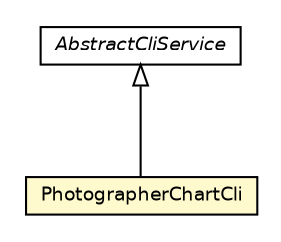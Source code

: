 #!/usr/local/bin/dot
#
# Class diagram 
# Generated by UmlGraph version 4.6 (http://www.spinellis.gr/sw/umlgraph)
#

digraph G {
	edge [fontname="Helvetica",fontsize=10,labelfontname="Helvetica",labelfontsize=10];
	node [fontname="Helvetica",fontsize=10,shape=plaintext];
	// net.chrissearle.flickrvote.service.cli.PhotographerChartCli
	c11899 [label=<<table border="0" cellborder="1" cellspacing="0" cellpadding="2" port="p" bgcolor="lemonChiffon" href="./PhotographerChartCli.html">
		<tr><td><table border="0" cellspacing="0" cellpadding="1">
			<tr><td> PhotographerChartCli </td></tr>
		</table></td></tr>
		</table>>, fontname="Helvetica", fontcolor="black", fontsize=9.0];
	// net.chrissearle.flickrvote.service.cli.AbstractCliService
	c11903 [label=<<table border="0" cellborder="1" cellspacing="0" cellpadding="2" port="p" href="./AbstractCliService.html">
		<tr><td><table border="0" cellspacing="0" cellpadding="1">
			<tr><td><font face="Helvetica-Oblique"> AbstractCliService </font></td></tr>
		</table></td></tr>
		</table>>, fontname="Helvetica", fontcolor="black", fontsize=9.0];
	//net.chrissearle.flickrvote.service.cli.PhotographerChartCli extends net.chrissearle.flickrvote.service.cli.AbstractCliService
	c11903:p -> c11899:p [dir=back,arrowtail=empty];
}

